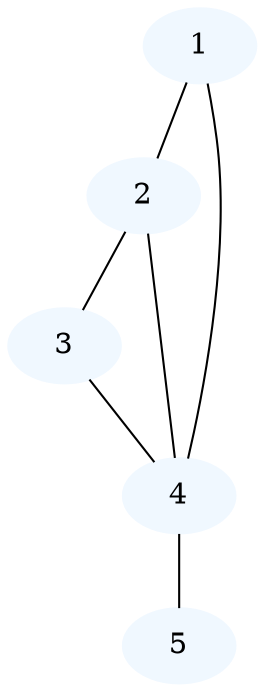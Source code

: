 graph {
bgcolor=transparent
node [style=filled, color=aliceblue]
1 [label="1"]
2 [label="2"]
3 [label="3"]
4 [label="4"]
5 [label="5"]
1 -- 2
1 -- 4
2 -- 3
2 -- 4
3 -- 4
4 -- 5
}

